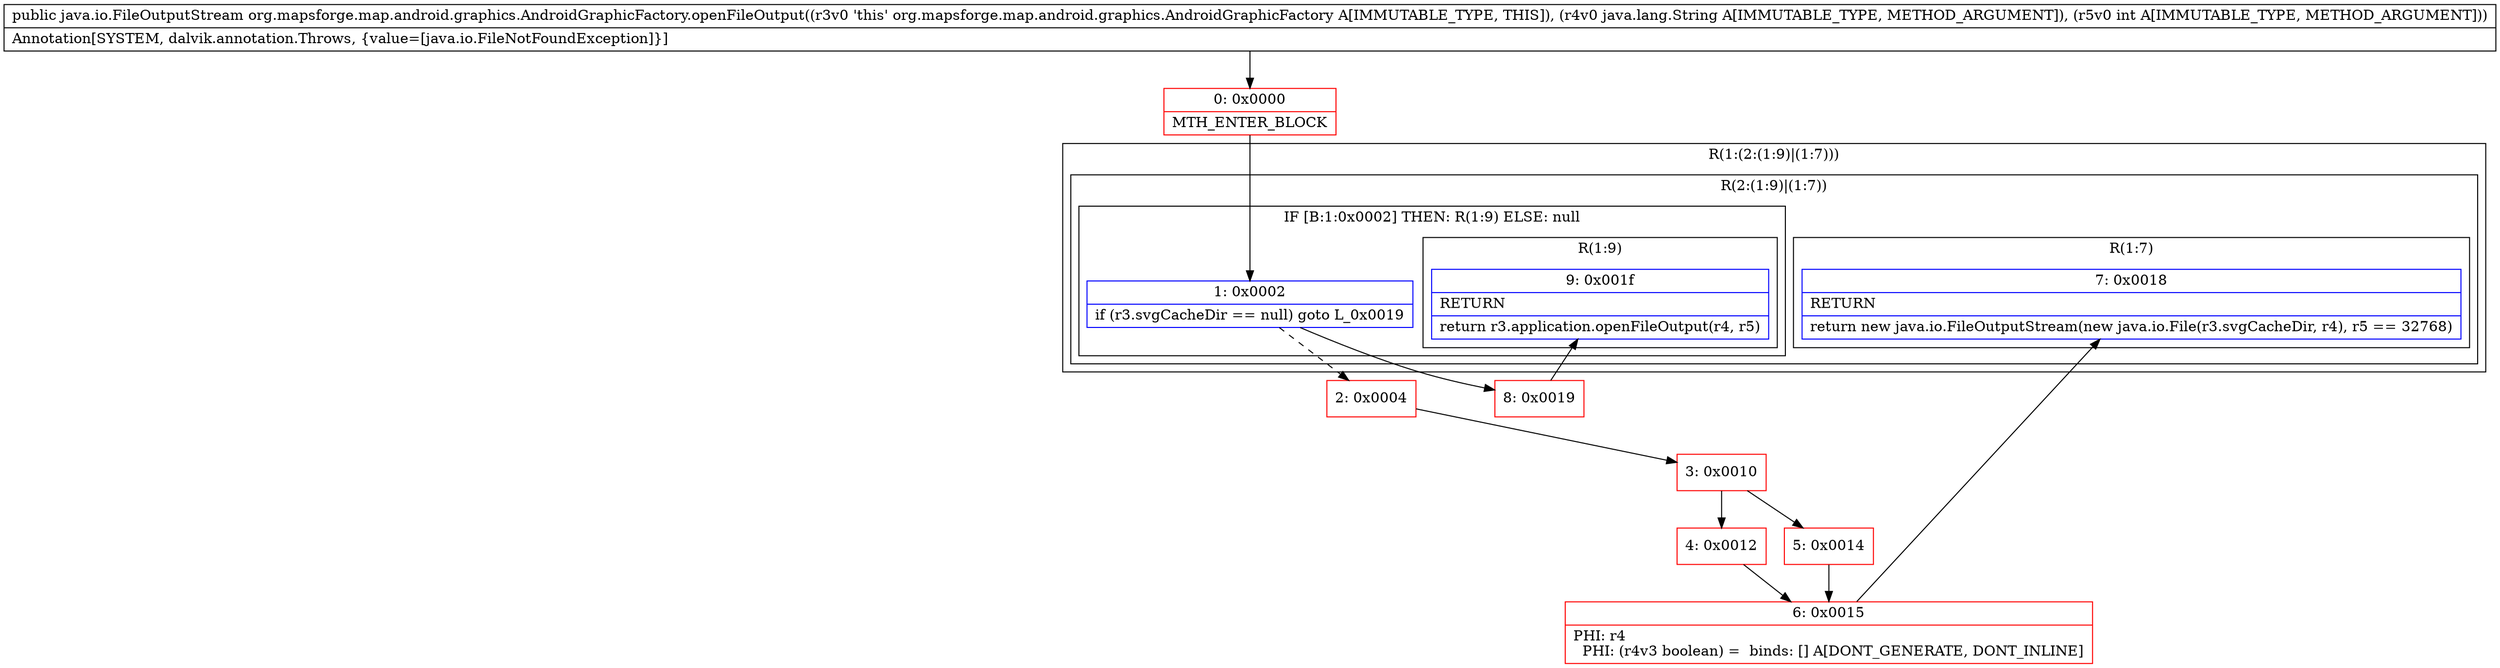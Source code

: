 digraph "CFG fororg.mapsforge.map.android.graphics.AndroidGraphicFactory.openFileOutput(Ljava\/lang\/String;I)Ljava\/io\/FileOutputStream;" {
subgraph cluster_Region_638957334 {
label = "R(1:(2:(1:9)|(1:7)))";
node [shape=record,color=blue];
subgraph cluster_Region_458448346 {
label = "R(2:(1:9)|(1:7))";
node [shape=record,color=blue];
subgraph cluster_IfRegion_1838265516 {
label = "IF [B:1:0x0002] THEN: R(1:9) ELSE: null";
node [shape=record,color=blue];
Node_1 [shape=record,label="{1\:\ 0x0002|if (r3.svgCacheDir == null) goto L_0x0019\l}"];
subgraph cluster_Region_1994602847 {
label = "R(1:9)";
node [shape=record,color=blue];
Node_9 [shape=record,label="{9\:\ 0x001f|RETURN\l|return r3.application.openFileOutput(r4, r5)\l}"];
}
}
subgraph cluster_Region_2110098834 {
label = "R(1:7)";
node [shape=record,color=blue];
Node_7 [shape=record,label="{7\:\ 0x0018|RETURN\l|return new java.io.FileOutputStream(new java.io.File(r3.svgCacheDir, r4), r5 == 32768)\l}"];
}
}
}
Node_0 [shape=record,color=red,label="{0\:\ 0x0000|MTH_ENTER_BLOCK\l}"];
Node_2 [shape=record,color=red,label="{2\:\ 0x0004}"];
Node_3 [shape=record,color=red,label="{3\:\ 0x0010}"];
Node_4 [shape=record,color=red,label="{4\:\ 0x0012}"];
Node_5 [shape=record,color=red,label="{5\:\ 0x0014}"];
Node_6 [shape=record,color=red,label="{6\:\ 0x0015|PHI: r4 \l  PHI: (r4v3 boolean) =  binds: [] A[DONT_GENERATE, DONT_INLINE]\l}"];
Node_8 [shape=record,color=red,label="{8\:\ 0x0019}"];
MethodNode[shape=record,label="{public java.io.FileOutputStream org.mapsforge.map.android.graphics.AndroidGraphicFactory.openFileOutput((r3v0 'this' org.mapsforge.map.android.graphics.AndroidGraphicFactory A[IMMUTABLE_TYPE, THIS]), (r4v0 java.lang.String A[IMMUTABLE_TYPE, METHOD_ARGUMENT]), (r5v0 int A[IMMUTABLE_TYPE, METHOD_ARGUMENT]))  | Annotation[SYSTEM, dalvik.annotation.Throws, \{value=[java.io.FileNotFoundException]\}]\l}"];
MethodNode -> Node_0;
Node_1 -> Node_2[style=dashed];
Node_1 -> Node_8;
Node_0 -> Node_1;
Node_2 -> Node_3;
Node_3 -> Node_4;
Node_3 -> Node_5;
Node_4 -> Node_6;
Node_5 -> Node_6;
Node_6 -> Node_7;
Node_8 -> Node_9;
}


